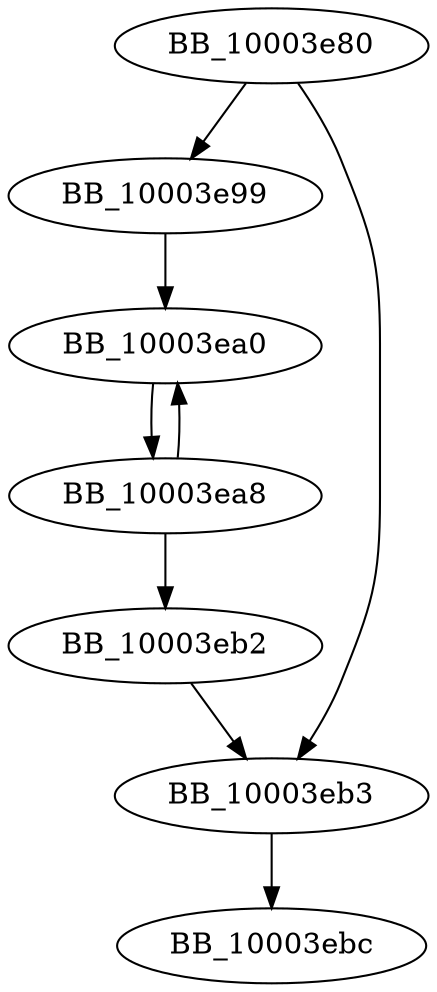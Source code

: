 DiGraph sub_10003E80{
BB_10003e80->BB_10003e99
BB_10003e80->BB_10003eb3
BB_10003e99->BB_10003ea0
BB_10003ea0->BB_10003ea8
BB_10003ea8->BB_10003ea0
BB_10003ea8->BB_10003eb2
BB_10003eb2->BB_10003eb3
BB_10003eb3->BB_10003ebc
}
